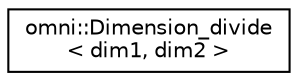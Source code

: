 digraph "Graphical Class Hierarchy"
{
  edge [fontname="Helvetica",fontsize="10",labelfontname="Helvetica",labelfontsize="10"];
  node [fontname="Helvetica",fontsize="10",shape=record];
  rankdir="LR";
  Node0 [label="omni::Dimension_divide\l\< dim1, dim2 \>",height=0.2,width=0.4,color="black", fillcolor="white", style="filled",URL="$structomni_1_1Dimension__divide.html"];
}
